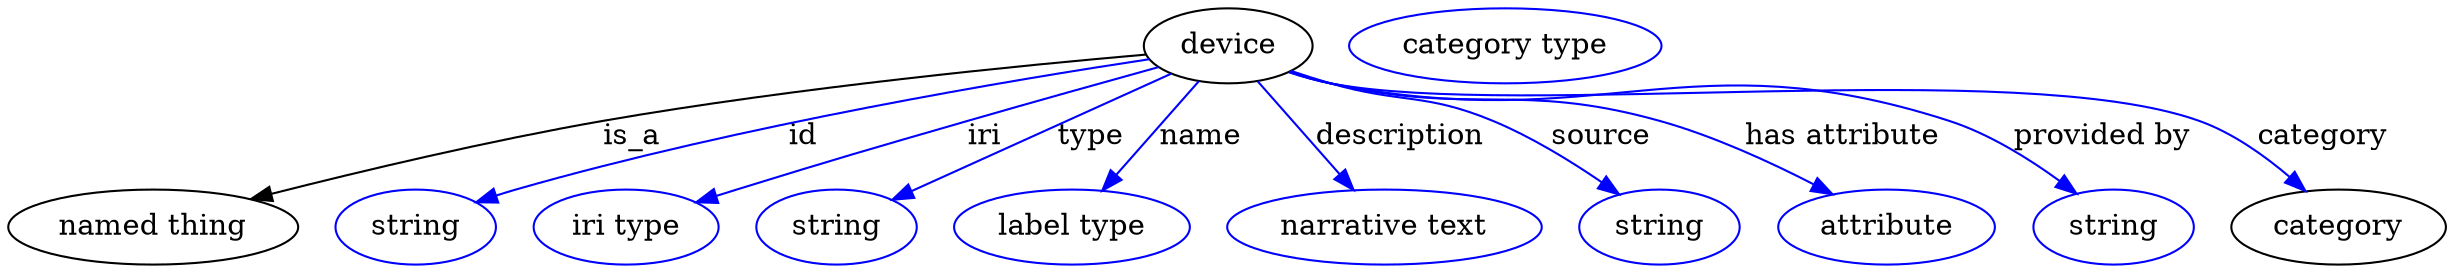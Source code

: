 digraph {
	graph [bb="0,0,1167.9,123"];
	node [label="\N"];
	device	[height=0.5,
		label=device,
		pos="585.54,105",
		width=1.1193];
	"named thing"	[height=0.5,
		pos="69.544,18",
		width=1.9318];
	device -> "named thing"	[label=is_a,
		lp="299.54,61.5",
		pos="e,116.43,31.444 546.03,100.8 488.46,95.825 378.28,85.092 285.54,69 231.01,59.537 169.59,44.929 126.22,33.942"];
	id	[color=blue,
		height=0.5,
		label=string,
		pos="195.54,18",
		width=1.0652];
	device -> id	[color=blue,
		label=id,
		lp="381.54,61.5",
		pos="e,224.55,29.922 547.87,98.586 484.35,89 352.24,67.076 243.54,36 240.44,35.113 237.25,34.133 234.05,33.106",
		style=solid];
	iri	[color=blue,
		height=0.5,
		label="iri type",
		pos="296.54,18",
		width=1.2277];
	device -> iri	[color=blue,
		label=iri,
		lp="468.54,61.5",
		pos="e,330.22,29.681 552.07,94.808 526.87,87.844 491.5,77.975 460.54,69 411.52,54.785 399.33,50.997 350.54,36 347.05,34.926 343.43,33.805 \
339.8,32.674",
		style=solid];
	type	[color=blue,
		height=0.5,
		label=string,
		pos="397.54,18",
		width=1.0652];
	device -> type	[color=blue,
		label=type,
		lp="519.54,61.5",
		pos="e,424.3,31.099 558.21,91.64 525.3,76.762 469.94,51.731 433.57,35.288",
		style=solid];
	name	[color=blue,
		height=0.5,
		label="label type",
		pos="510.54,18",
		width=1.5707];
	device -> name	[color=blue,
		label=name,
		lp="572.54,61.5",
		pos="e,525.1,35.496 571.44,88.012 560.27,75.352 544.49,57.467 531.79,43.076",
		style=solid];
	description	[color=blue,
		height=0.5,
		label="narrative text",
		pos="660.54,18",
		width=2.0943];
	device -> description	[color=blue,
		label=description,
		lp="668.04,61.5",
		pos="e,645.73,35.789 599.65,88.012 610.75,75.433 626.4,57.696 639.06,43.353",
		style=solid];
	source	[color=blue,
		height=0.5,
		label=string,
		pos="792.54,18",
		width=1.0652];
	device -> source	[color=blue,
		label=source,
		lp="764.54,61.5",
		pos="e,773.16,33.693 615.7,92.969 621.9,90.864 628.4,88.769 634.54,87 668.73,77.155 679.67,82.615 712.54,69 731.01,61.35 750.05,49.63 \
764.92,39.46",
		style=solid];
	"has attribute"	[color=blue,
		height=0.5,
		label=attribute,
		pos="900.54,18",
		width=1.4443];
	device -> "has attribute"	[color=blue,
		label="has attribute",
		lp="879.54,61.5",
		pos="e,874.82,33.778 615.04,92.594 621.4,90.467 628.13,88.458 634.54,87 703.46,71.322 724.49,88.09 792.54,69 818.08,61.837 845.15,49.289 \
865.81,38.556",
		style=solid];
	"provided by"	[color=blue,
		height=0.5,
		label=string,
		pos="1008.5,18",
		width=1.0652];
	device -> "provided by"	[color=blue,
		label="provided by",
		lp="1003,61.5",
		pos="e,991,34.007 614.72,92.421 621.16,90.278 628.01,88.306 634.54,87 763.78,61.159 805.25,109.88 930.54,69 949.59,62.786 968.57,50.782 \
983.03,40.094",
		style=solid];
	category	[height=0.5,
		pos="1116.5,18",
		width=1.4263];
	device -> category	[color=blue,
		label=category,
		lp="1109,61.5",
		pos="e,1100.6,35.309 614.44,92.422 620.96,90.25 627.91,88.266 634.54,87 725.22,69.689 962.59,99.978 1049.5,69 1065.5,63.301 1080.9,52.368 \
1092.9,42.175",
		style=solid];
	"named thing_category"	[color=blue,
		height=0.5,
		label="category type",
		pos="718.54,105",
		width=2.0762];
}
